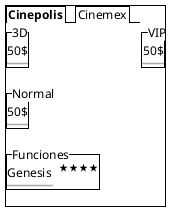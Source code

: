 @startuml
salt
{+
{/ <b>Cinepolis | Cinemex }
 {^"3D"
    50$
    ~~~
 } | {^"VIP"
     50$
     ~~~
  }
  {^"Normal"
      50$
      ~~~
   }
   {^"Funciones"
         Genesis|.|<&star><&star><&star><&star>
         ~~~
   }
}
@enduml